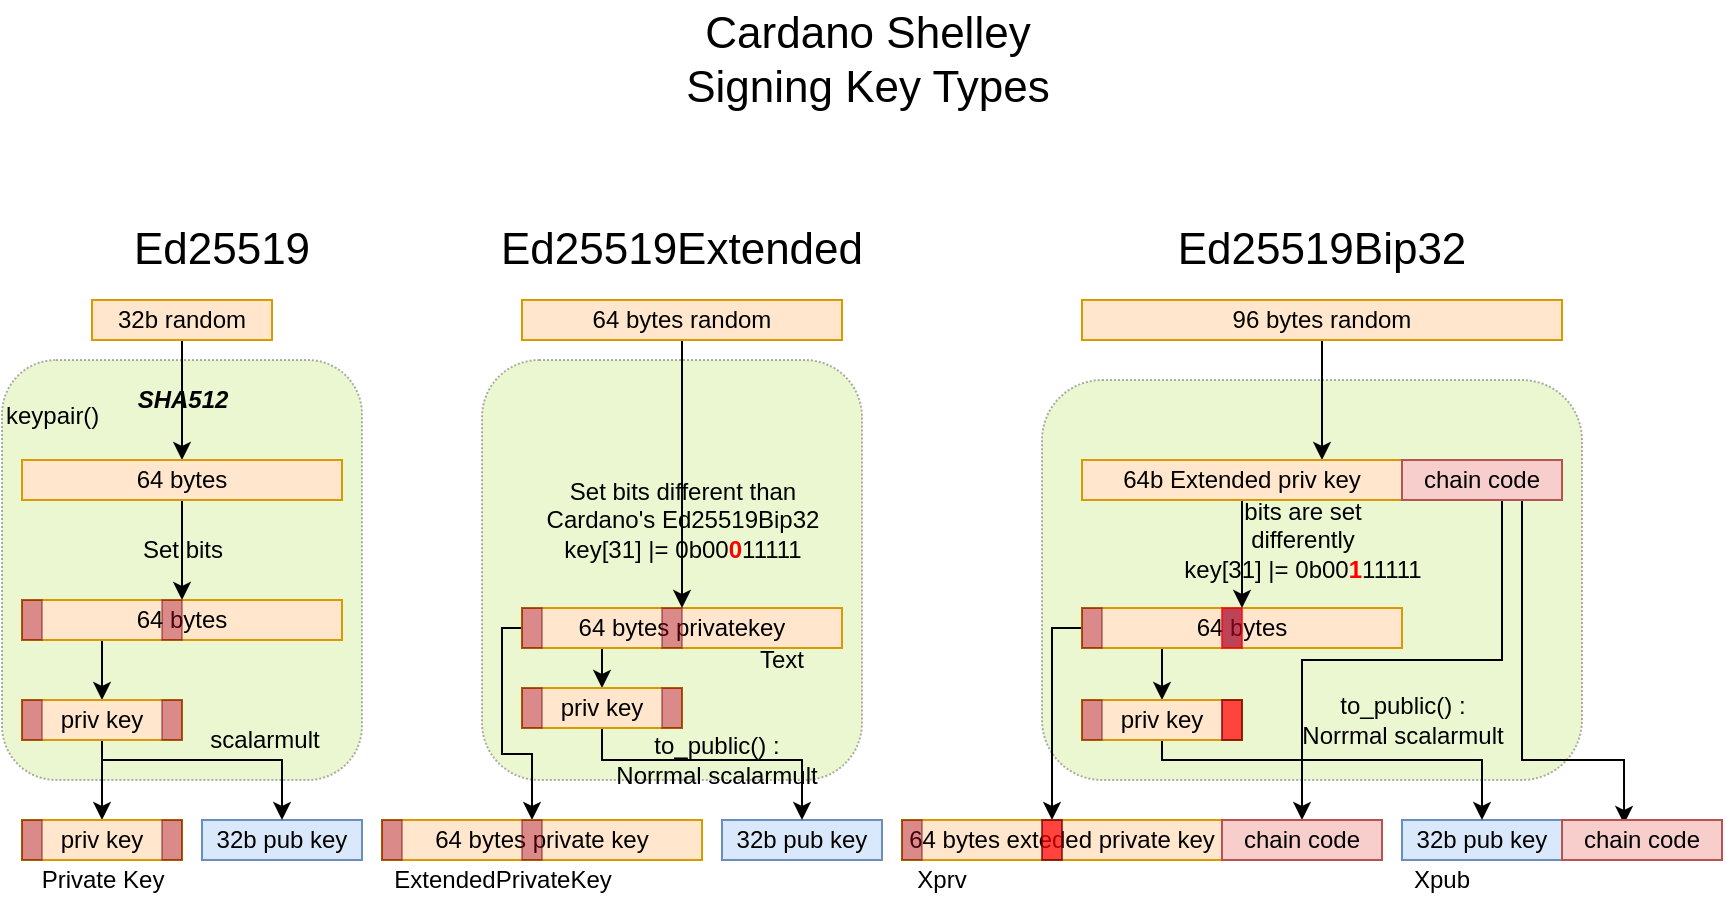 <mxfile version="13.4.0" type="github">
  <diagram id="jsM0z9PeffmMUa2pt2d3" name="Page-1">
    <mxGraphModel dx="1257" dy="599" grid="1" gridSize="10" guides="1" tooltips="1" connect="1" arrows="1" fold="1" page="1" pageScale="1" pageWidth="880" pageHeight="503" math="0" shadow="0">
      <root>
        <mxCell id="0" />
        <mxCell id="1" parent="0" />
        <mxCell id="I6ufPXRZWOeGENPabrLU-53" value="&lt;br&gt;keypair()" style="rounded=1;whiteSpace=wrap;html=1;fontSize=12;opacity=40;align=left;verticalAlign=top;dashed=1;dashPattern=1 1;fillColor=#cdeb8b;strokeColor=#36393d;" parent="1" vertex="1">
          <mxGeometry x="10" y="190" width="180" height="210" as="geometry" />
        </mxCell>
        <mxCell id="I6ufPXRZWOeGENPabrLU-59" value="" style="rounded=1;whiteSpace=wrap;html=1;fontSize=12;opacity=40;align=left;verticalAlign=top;dashed=1;dashPattern=1 1;fillColor=#cdeb8b;strokeColor=#36393d;" parent="1" vertex="1">
          <mxGeometry x="250" y="190" width="190" height="210" as="geometry" />
        </mxCell>
        <mxCell id="I6ufPXRZWOeGENPabrLU-64" value="" style="rounded=1;whiteSpace=wrap;html=1;fontSize=12;opacity=40;align=left;verticalAlign=top;dashed=1;dashPattern=1 1;fillColor=#cdeb8b;strokeColor=#36393d;" parent="1" vertex="1">
          <mxGeometry x="530" y="200" width="270" height="200" as="geometry" />
        </mxCell>
        <mxCell id="I6ufPXRZWOeGENPabrLU-17" style="edgeStyle=orthogonalEdgeStyle;rounded=0;orthogonalLoop=1;jettySize=auto;html=1;entryX=0.5;entryY=0;entryDx=0;entryDy=0;fontSize=12;" parent="1" source="I6ufPXRZWOeGENPabrLU-9" target="I6ufPXRZWOeGENPabrLU-14" edge="1">
          <mxGeometry relative="1" as="geometry">
            <Array as="points">
              <mxPoint x="310" y="344" />
              <mxPoint x="310" y="344" />
            </Array>
          </mxGeometry>
        </mxCell>
        <mxCell id="I6ufPXRZWOeGENPabrLU-63" style="edgeStyle=orthogonalEdgeStyle;rounded=0;orthogonalLoop=1;jettySize=auto;html=1;entryX=0.5;entryY=0;entryDx=0;entryDy=0;labelBackgroundColor=none;fontSize=12;" parent="1" source="I6ufPXRZWOeGENPabrLU-9" target="I6ufPXRZWOeGENPabrLU-62" edge="1">
          <mxGeometry relative="1" as="geometry">
            <Array as="points">
              <mxPoint x="260" y="324" />
              <mxPoint x="260" y="387" />
              <mxPoint x="275" y="387" />
            </Array>
          </mxGeometry>
        </mxCell>
        <mxCell id="I6ufPXRZWOeGENPabrLU-9" value="64 bytes privatekey" style="rounded=0;whiteSpace=wrap;html=1;fontSize=12;align=center;fillColor=#ffe6cc;strokeColor=#d79b00;fontStyle=0" parent="1" vertex="1">
          <mxGeometry x="270" y="314" width="160" height="20" as="geometry" />
        </mxCell>
        <mxCell id="I6ufPXRZWOeGENPabrLU-11" value="" style="rounded=0;whiteSpace=wrap;html=1;fontSize=12;align=center;fillColor=#a20025;strokeColor=#6F0000;fontColor=#ffffff;opacity=40;" parent="1" vertex="1">
          <mxGeometry x="270" y="314" width="10" height="20" as="geometry" />
        </mxCell>
        <mxCell id="I6ufPXRZWOeGENPabrLU-12" value="" style="rounded=0;whiteSpace=wrap;html=1;fontSize=12;align=center;fillColor=#a20025;strokeColor=#6F0000;fontColor=#ffffff;opacity=40;" parent="1" vertex="1">
          <mxGeometry x="340" y="314" width="10" height="20" as="geometry" />
        </mxCell>
        <mxCell id="I6ufPXRZWOeGENPabrLU-1" value="Cardano Shelley &lt;br&gt;Signing Key Types " style="text;html=1;strokeColor=none;fillColor=none;align=center;verticalAlign=middle;whiteSpace=wrap;rounded=0;fontSize=22;" parent="1" vertex="1">
          <mxGeometry x="262" y="10" width="362" height="60" as="geometry" />
        </mxCell>
        <mxCell id="I6ufPXRZWOeGENPabrLU-2" value="Ed25519" style="text;html=1;strokeColor=none;fillColor=none;align=center;verticalAlign=middle;whiteSpace=wrap;rounded=0;fontSize=22;" parent="1" vertex="1">
          <mxGeometry x="65" y="120" width="110" height="30" as="geometry" />
        </mxCell>
        <mxCell id="I6ufPXRZWOeGENPabrLU-3" value="Ed25519Extended" style="text;html=1;strokeColor=none;fillColor=none;align=center;verticalAlign=middle;whiteSpace=wrap;rounded=0;fontSize=22;" parent="1" vertex="1">
          <mxGeometry x="250" y="120" width="200" height="30" as="geometry" />
        </mxCell>
        <mxCell id="I6ufPXRZWOeGENPabrLU-4" value="Ed25519Bip32" style="text;html=1;strokeColor=none;fillColor=none;align=center;verticalAlign=middle;whiteSpace=wrap;rounded=0;fontSize=22;" parent="1" vertex="1">
          <mxGeometry x="570" y="120" width="200" height="30" as="geometry" />
        </mxCell>
        <mxCell id="I6ufPXRZWOeGENPabrLU-20" value="SHA512" style="edgeStyle=orthogonalEdgeStyle;rounded=0;orthogonalLoop=1;jettySize=auto;html=1;entryX=0.5;entryY=0;entryDx=0;entryDy=0;fontSize=12;labelBackgroundColor=none;fontStyle=3" parent="1" source="I6ufPXRZWOeGENPabrLU-5" target="I6ufPXRZWOeGENPabrLU-19" edge="1">
          <mxGeometry relative="1" as="geometry" />
        </mxCell>
        <mxCell id="I6ufPXRZWOeGENPabrLU-5" value="32b random" style="rounded=0;whiteSpace=wrap;html=1;fontSize=12;align=center;fillColor=#ffe6cc;strokeColor=#d79b00;" parent="1" vertex="1">
          <mxGeometry x="55" y="160" width="90" height="20" as="geometry" />
        </mxCell>
        <mxCell id="I6ufPXRZWOeGENPabrLU-10" value="Set bits different than &lt;br&gt;Cardano&#39;s Ed25519Bip32&lt;br&gt;key[31] |= 0b00&lt;b&gt;&lt;font color=&quot;#ff0000&quot;&gt;0&lt;/font&gt;&lt;/b&gt;11111" style="edgeStyle=orthogonalEdgeStyle;rounded=0;orthogonalLoop=1;jettySize=auto;html=1;entryX=0.5;entryY=0;entryDx=0;entryDy=0;fontSize=12;labelBackgroundColor=none;" parent="1" source="I6ufPXRZWOeGENPabrLU-6" target="I6ufPXRZWOeGENPabrLU-9" edge="1">
          <mxGeometry x="0.343" relative="1" as="geometry">
            <Array as="points">
              <mxPoint x="350" y="190" />
              <mxPoint x="350" y="190" />
            </Array>
            <mxPoint as="offset" />
          </mxGeometry>
        </mxCell>
        <mxCell id="I6ufPXRZWOeGENPabrLU-6" value="64 bytes random" style="rounded=0;whiteSpace=wrap;html=1;fontSize=12;align=center;fillColor=#ffe6cc;strokeColor=#d79b00;fontStyle=0" parent="1" vertex="1">
          <mxGeometry x="270" y="160" width="160" height="20" as="geometry" />
        </mxCell>
        <mxCell id="I6ufPXRZWOeGENPabrLU-82" style="edgeStyle=orthogonalEdgeStyle;rounded=0;orthogonalLoop=1;jettySize=auto;html=1;labelBackgroundColor=none;fontSize=12;entryX=0.75;entryY=0;entryDx=0;entryDy=0;" parent="1" source="I6ufPXRZWOeGENPabrLU-7" target="I6ufPXRZWOeGENPabrLU-80" edge="1">
          <mxGeometry relative="1" as="geometry" />
        </mxCell>
        <mxCell id="I6ufPXRZWOeGENPabrLU-7" value="96 bytes random" style="rounded=0;whiteSpace=wrap;html=1;fontSize=12;align=center;fillColor=#ffe6cc;strokeColor=#d79b00;" parent="1" vertex="1">
          <mxGeometry x="550" y="160" width="240" height="20" as="geometry" />
        </mxCell>
        <mxCell id="I6ufPXRZWOeGENPabrLU-13" value="32b pub key" style="rounded=0;whiteSpace=wrap;html=1;fontSize=12;align=center;fillColor=#dae8fc;strokeColor=#6c8ebf;fontStyle=0" parent="1" vertex="1">
          <mxGeometry x="370" y="420" width="80" height="20" as="geometry" />
        </mxCell>
        <mxCell id="I6ufPXRZWOeGENPabrLU-18" value="to_public() : &lt;br&gt;Norrmal scalarmult" style="edgeStyle=orthogonalEdgeStyle;rounded=0;orthogonalLoop=1;jettySize=auto;html=1;entryX=0.5;entryY=0;entryDx=0;entryDy=0;fontSize=12;labelBackgroundColor=none;" parent="1" source="I6ufPXRZWOeGENPabrLU-14" target="I6ufPXRZWOeGENPabrLU-13" edge="1">
          <mxGeometry relative="1" as="geometry">
            <Array as="points">
              <mxPoint x="310" y="390" />
              <mxPoint x="410" y="390" />
            </Array>
          </mxGeometry>
        </mxCell>
        <mxCell id="I6ufPXRZWOeGENPabrLU-14" value="priv key" style="rounded=0;whiteSpace=wrap;html=1;fontSize=12;align=center;fillColor=#ffe6cc;strokeColor=#d79b00;fontStyle=0" parent="1" vertex="1">
          <mxGeometry x="270" y="354" width="80" height="20" as="geometry" />
        </mxCell>
        <mxCell id="I6ufPXRZWOeGENPabrLU-15" value="" style="rounded=0;whiteSpace=wrap;html=1;fontSize=12;align=center;fillColor=#a20025;strokeColor=#6F0000;fontColor=#ffffff;opacity=40;" parent="1" vertex="1">
          <mxGeometry x="270" y="354" width="10" height="20" as="geometry" />
        </mxCell>
        <mxCell id="I6ufPXRZWOeGENPabrLU-16" value="" style="rounded=0;whiteSpace=wrap;html=1;fontSize=12;align=center;fillColor=#a20025;strokeColor=#6F0000;fontColor=#ffffff;opacity=40;" parent="1" vertex="1">
          <mxGeometry x="340" y="354" width="10" height="20" as="geometry" />
        </mxCell>
        <mxCell id="I6ufPXRZWOeGENPabrLU-45" value="Set bits" style="edgeStyle=orthogonalEdgeStyle;rounded=0;orthogonalLoop=1;jettySize=auto;html=1;entryX=1;entryY=0;entryDx=0;entryDy=0;fontSize=12;labelBackgroundColor=none;" parent="1" source="I6ufPXRZWOeGENPabrLU-19" target="I6ufPXRZWOeGENPabrLU-44" edge="1">
          <mxGeometry relative="1" as="geometry" />
        </mxCell>
        <mxCell id="I6ufPXRZWOeGENPabrLU-19" value="64 bytes" style="rounded=0;whiteSpace=wrap;html=1;fontSize=12;align=center;fillColor=#ffe6cc;strokeColor=#d79b00;fontStyle=0" parent="1" vertex="1">
          <mxGeometry x="20" y="240" width="160" height="20" as="geometry" />
        </mxCell>
        <mxCell id="I6ufPXRZWOeGENPabrLU-41" style="edgeStyle=orthogonalEdgeStyle;rounded=0;orthogonalLoop=1;jettySize=auto;html=1;entryX=0.5;entryY=0;entryDx=0;entryDy=0;fontSize=12;entryPerimeter=0;" parent="1" source="I6ufPXRZWOeGENPabrLU-42" target="I6ufPXRZWOeGENPabrLU-48" edge="1">
          <mxGeometry relative="1" as="geometry">
            <mxPoint x="60" y="350" as="targetPoint" />
            <Array as="points">
              <mxPoint x="60" y="340" />
              <mxPoint x="60" y="340" />
            </Array>
          </mxGeometry>
        </mxCell>
        <mxCell id="I6ufPXRZWOeGENPabrLU-42" value="64 bytes" style="rounded=0;whiteSpace=wrap;html=1;fontSize=12;align=center;fillColor=#ffe6cc;strokeColor=#d79b00;fontStyle=0" parent="1" vertex="1">
          <mxGeometry x="20" y="310" width="160" height="20" as="geometry" />
        </mxCell>
        <mxCell id="I6ufPXRZWOeGENPabrLU-43" value="" style="rounded=0;whiteSpace=wrap;html=1;fontSize=12;align=center;fillColor=#a20025;strokeColor=#6F0000;fontColor=#ffffff;opacity=40;" parent="1" vertex="1">
          <mxGeometry x="20" y="310" width="10" height="20" as="geometry" />
        </mxCell>
        <mxCell id="I6ufPXRZWOeGENPabrLU-44" value="" style="rounded=0;whiteSpace=wrap;html=1;fontSize=12;align=center;fillColor=#a20025;strokeColor=#6F0000;fontColor=#ffffff;opacity=40;" parent="1" vertex="1">
          <mxGeometry x="90" y="310" width="10" height="20" as="geometry" />
        </mxCell>
        <mxCell id="I6ufPXRZWOeGENPabrLU-46" value="32b pub key" style="rounded=0;whiteSpace=wrap;html=1;fontSize=12;align=center;fillColor=#dae8fc;strokeColor=#6c8ebf;fontStyle=0" parent="1" vertex="1">
          <mxGeometry x="110" y="420" width="80" height="20" as="geometry" />
        </mxCell>
        <mxCell id="I6ufPXRZWOeGENPabrLU-47" value="scalarmult" style="edgeStyle=orthogonalEdgeStyle;rounded=0;orthogonalLoop=1;jettySize=auto;html=1;entryX=0.5;entryY=0;entryDx=0;entryDy=0;fontSize=12;labelBackgroundColor=none;" parent="1" source="I6ufPXRZWOeGENPabrLU-48" target="I6ufPXRZWOeGENPabrLU-46" edge="1">
          <mxGeometry x="0.385" y="10" relative="1" as="geometry">
            <Array as="points">
              <mxPoint x="60" y="390" />
              <mxPoint x="150" y="390" />
            </Array>
            <mxPoint x="1" as="offset" />
          </mxGeometry>
        </mxCell>
        <mxCell id="I6ufPXRZWOeGENPabrLU-58" value="" style="edgeStyle=orthogonalEdgeStyle;rounded=0;orthogonalLoop=1;jettySize=auto;html=1;entryX=0.5;entryY=0;entryDx=0;entryDy=0;labelBackgroundColor=none;fontSize=12;" parent="1" source="I6ufPXRZWOeGENPabrLU-48" target="I6ufPXRZWOeGENPabrLU-55" edge="1">
          <mxGeometry x="-0.333" relative="1" as="geometry">
            <mxPoint as="offset" />
          </mxGeometry>
        </mxCell>
        <mxCell id="I6ufPXRZWOeGENPabrLU-48" value="priv key" style="rounded=0;whiteSpace=wrap;html=1;fontSize=12;align=center;fillColor=#ffe6cc;strokeColor=#d79b00;fontStyle=0" parent="1" vertex="1">
          <mxGeometry x="20" y="360" width="80" height="20" as="geometry" />
        </mxCell>
        <mxCell id="I6ufPXRZWOeGENPabrLU-49" value="" style="rounded=0;whiteSpace=wrap;html=1;fontSize=12;align=center;fillColor=#a20025;strokeColor=#6F0000;fontColor=#ffffff;opacity=40;" parent="1" vertex="1">
          <mxGeometry x="20" y="360" width="10" height="20" as="geometry" />
        </mxCell>
        <mxCell id="I6ufPXRZWOeGENPabrLU-50" value="" style="rounded=0;whiteSpace=wrap;html=1;fontSize=12;align=center;fillColor=#a20025;strokeColor=#6F0000;fontColor=#ffffff;opacity=40;" parent="1" vertex="1">
          <mxGeometry x="90" y="360" width="10" height="20" as="geometry" />
        </mxCell>
        <mxCell id="I6ufPXRZWOeGENPabrLU-55" value="priv key" style="rounded=0;whiteSpace=wrap;html=1;fontSize=12;align=center;fillColor=#ffe6cc;strokeColor=#d79b00;fontStyle=0" parent="1" vertex="1">
          <mxGeometry x="20" y="420" width="80" height="20" as="geometry" />
        </mxCell>
        <mxCell id="I6ufPXRZWOeGENPabrLU-56" value="" style="rounded=0;whiteSpace=wrap;html=1;fontSize=12;align=center;fillColor=#a20025;strokeColor=#6F0000;fontColor=#ffffff;opacity=40;" parent="1" vertex="1">
          <mxGeometry x="20" y="420" width="10" height="20" as="geometry" />
        </mxCell>
        <mxCell id="I6ufPXRZWOeGENPabrLU-57" value="" style="rounded=0;whiteSpace=wrap;html=1;fontSize=12;align=center;fillColor=#a20025;strokeColor=#6F0000;fontColor=#ffffff;opacity=40;" parent="1" vertex="1">
          <mxGeometry x="90" y="420" width="10" height="20" as="geometry" />
        </mxCell>
        <mxCell id="I6ufPXRZWOeGENPabrLU-60" value="64 bytes private key" style="rounded=0;whiteSpace=wrap;html=1;fontSize=12;align=center;fillColor=#ffe6cc;strokeColor=#d79b00;fontStyle=0" parent="1" vertex="1">
          <mxGeometry x="200" y="420" width="160" height="20" as="geometry" />
        </mxCell>
        <mxCell id="I6ufPXRZWOeGENPabrLU-61" value="" style="rounded=0;whiteSpace=wrap;html=1;fontSize=12;align=center;fillColor=#a20025;strokeColor=#6F0000;fontColor=#ffffff;opacity=40;" parent="1" vertex="1">
          <mxGeometry x="200" y="420" width="10" height="20" as="geometry" />
        </mxCell>
        <mxCell id="I6ufPXRZWOeGENPabrLU-62" value="" style="rounded=0;whiteSpace=wrap;html=1;fontSize=12;align=center;fillColor=#a20025;strokeColor=#6F0000;fontColor=#ffffff;opacity=40;" parent="1" vertex="1">
          <mxGeometry x="270" y="420" width="10" height="20" as="geometry" />
        </mxCell>
        <mxCell id="I6ufPXRZWOeGENPabrLU-65" style="edgeStyle=orthogonalEdgeStyle;rounded=0;orthogonalLoop=1;jettySize=auto;html=1;entryX=0.5;entryY=0;entryDx=0;entryDy=0;fontSize=12;" parent="1" source="I6ufPXRZWOeGENPabrLU-67" target="I6ufPXRZWOeGENPabrLU-72" edge="1">
          <mxGeometry relative="1" as="geometry">
            <Array as="points">
              <mxPoint x="590" y="350" />
              <mxPoint x="590" y="350" />
            </Array>
          </mxGeometry>
        </mxCell>
        <mxCell id="I6ufPXRZWOeGENPabrLU-66" style="edgeStyle=orthogonalEdgeStyle;rounded=0;orthogonalLoop=1;jettySize=auto;html=1;entryX=0.5;entryY=0;entryDx=0;entryDy=0;labelBackgroundColor=none;fontSize=12;" parent="1" source="I6ufPXRZWOeGENPabrLU-67" target="I6ufPXRZWOeGENPabrLU-77" edge="1">
          <mxGeometry relative="1" as="geometry">
            <Array as="points">
              <mxPoint x="535" y="324" />
            </Array>
          </mxGeometry>
        </mxCell>
        <mxCell id="I6ufPXRZWOeGENPabrLU-67" value="64 bytes" style="rounded=0;whiteSpace=wrap;html=1;fontSize=12;align=center;fillColor=#ffe6cc;strokeColor=#d79b00;fontStyle=0" parent="1" vertex="1">
          <mxGeometry x="550" y="314" width="160" height="20" as="geometry" />
        </mxCell>
        <mxCell id="I6ufPXRZWOeGENPabrLU-68" value="" style="rounded=0;whiteSpace=wrap;html=1;fontSize=12;align=center;fillColor=#a20025;strokeColor=#6F0000;fontColor=#ffffff;opacity=40;" parent="1" vertex="1">
          <mxGeometry x="550" y="314" width="10" height="20" as="geometry" />
        </mxCell>
        <mxCell id="I6ufPXRZWOeGENPabrLU-70" value="32b pub key" style="rounded=0;whiteSpace=wrap;html=1;fontSize=12;align=center;fillColor=#dae8fc;strokeColor=#6c8ebf;fontStyle=0" parent="1" vertex="1">
          <mxGeometry x="710" y="420" width="80" height="20" as="geometry" />
        </mxCell>
        <mxCell id="I6ufPXRZWOeGENPabrLU-71" value="to_public() : &lt;br&gt;Norrmal scalarmult" style="edgeStyle=orthogonalEdgeStyle;rounded=0;orthogonalLoop=1;jettySize=auto;html=1;entryX=0.5;entryY=0;entryDx=0;entryDy=0;fontSize=12;labelBackgroundColor=none;" parent="1" source="I6ufPXRZWOeGENPabrLU-72" target="I6ufPXRZWOeGENPabrLU-70" edge="1">
          <mxGeometry x="0.3" y="20" relative="1" as="geometry">
            <Array as="points">
              <mxPoint x="590" y="390" />
              <mxPoint x="750" y="390" />
            </Array>
            <mxPoint as="offset" />
          </mxGeometry>
        </mxCell>
        <mxCell id="I6ufPXRZWOeGENPabrLU-72" value="priv key" style="rounded=0;whiteSpace=wrap;html=1;fontSize=12;align=center;fillColor=#ffe6cc;strokeColor=#d79b00;fontStyle=0" parent="1" vertex="1">
          <mxGeometry x="550" y="360" width="80" height="20" as="geometry" />
        </mxCell>
        <mxCell id="I6ufPXRZWOeGENPabrLU-73" value="" style="rounded=0;whiteSpace=wrap;html=1;fontSize=12;align=center;fillColor=#a20025;strokeColor=#6F0000;fontColor=#ffffff;opacity=40;" parent="1" vertex="1">
          <mxGeometry x="550" y="360" width="10" height="20" as="geometry" />
        </mxCell>
        <mxCell id="I6ufPXRZWOeGENPabrLU-74" value="" style="rounded=0;whiteSpace=wrap;html=1;fontSize=12;align=center;strokeColor=#6F0000;fontColor=#ffffff;opacity=70;fillColor=#FF0000;" parent="1" vertex="1">
          <mxGeometry x="620" y="360" width="10" height="20" as="geometry" />
        </mxCell>
        <mxCell id="I6ufPXRZWOeGENPabrLU-75" value="64 bytes exteded private key" style="rounded=0;whiteSpace=wrap;html=1;fontSize=12;align=center;fillColor=#ffe6cc;strokeColor=#d79b00;fontStyle=0" parent="1" vertex="1">
          <mxGeometry x="460" y="420" width="160" height="20" as="geometry" />
        </mxCell>
        <mxCell id="I6ufPXRZWOeGENPabrLU-76" value="" style="rounded=0;whiteSpace=wrap;html=1;fontSize=12;align=center;fillColor=#a20025;strokeColor=#6F0000;fontColor=#ffffff;opacity=40;" parent="1" vertex="1">
          <mxGeometry x="460" y="420" width="10" height="20" as="geometry" />
        </mxCell>
        <mxCell id="I6ufPXRZWOeGENPabrLU-77" value="" style="rounded=0;whiteSpace=wrap;html=1;fontSize=12;align=center;strokeColor=#6F0000;fontColor=#ffffff;opacity=70;fillColor=#FF0000;" parent="1" vertex="1">
          <mxGeometry x="530" y="420" width="10" height="20" as="geometry" />
        </mxCell>
        <mxCell id="I6ufPXRZWOeGENPabrLU-94" value="bits are set &lt;br&gt;differently&lt;br&gt;key[31] |= 0b00&lt;b&gt;&lt;font color=&quot;#ff0000&quot;&gt;1&lt;/font&gt;&lt;/b&gt;11111" style="edgeStyle=orthogonalEdgeStyle;rounded=0;orthogonalLoop=1;jettySize=auto;html=1;entryX=0.5;entryY=0;entryDx=0;entryDy=0;labelBackgroundColor=none;fontSize=12;" parent="1" source="I6ufPXRZWOeGENPabrLU-80" target="I6ufPXRZWOeGENPabrLU-67" edge="1">
          <mxGeometry x="-0.259" y="30" relative="1" as="geometry">
            <mxPoint as="offset" />
          </mxGeometry>
        </mxCell>
        <mxCell id="I6ufPXRZWOeGENPabrLU-80" value="64b Extended priv key" style="rounded=0;whiteSpace=wrap;html=1;fontSize=12;align=center;fillColor=#ffe6cc;strokeColor=#d79b00;" parent="1" vertex="1">
          <mxGeometry x="550" y="240" width="160" height="20" as="geometry" />
        </mxCell>
        <mxCell id="I6ufPXRZWOeGENPabrLU-87" style="edgeStyle=orthogonalEdgeStyle;rounded=0;orthogonalLoop=1;jettySize=auto;html=1;entryX=0.388;entryY=0.1;entryDx=0;entryDy=0;entryPerimeter=0;labelBackgroundColor=none;fontSize=12;" parent="1" source="I6ufPXRZWOeGENPabrLU-81" target="I6ufPXRZWOeGENPabrLU-86" edge="1">
          <mxGeometry relative="1" as="geometry">
            <Array as="points">
              <mxPoint x="770" y="390" />
              <mxPoint x="821" y="390" />
            </Array>
          </mxGeometry>
        </mxCell>
        <mxCell id="I6ufPXRZWOeGENPabrLU-88" style="edgeStyle=orthogonalEdgeStyle;rounded=0;orthogonalLoop=1;jettySize=auto;html=1;entryX=0.5;entryY=0;entryDx=0;entryDy=0;labelBackgroundColor=none;fontSize=12;" parent="1" source="I6ufPXRZWOeGENPabrLU-81" target="I6ufPXRZWOeGENPabrLU-90" edge="1">
          <mxGeometry relative="1" as="geometry">
            <Array as="points">
              <mxPoint x="760" y="340" />
              <mxPoint x="660" y="340" />
            </Array>
          </mxGeometry>
        </mxCell>
        <mxCell id="I6ufPXRZWOeGENPabrLU-81" value="chain code" style="rounded=0;whiteSpace=wrap;html=1;fontSize=12;align=center;fillColor=#f8cecc;strokeColor=#b85450;" parent="1" vertex="1">
          <mxGeometry x="710" y="240" width="80" height="20" as="geometry" />
        </mxCell>
        <mxCell id="I6ufPXRZWOeGENPabrLU-86" value="chain code" style="rounded=0;whiteSpace=wrap;html=1;fontSize=12;align=center;fillColor=#f8cecc;strokeColor=#b85450;" parent="1" vertex="1">
          <mxGeometry x="790" y="420" width="80" height="20" as="geometry" />
        </mxCell>
        <mxCell id="I6ufPXRZWOeGENPabrLU-90" value="chain code" style="rounded=0;whiteSpace=wrap;html=1;fontSize=12;align=center;fillColor=#f8cecc;strokeColor=#b85450;" parent="1" vertex="1">
          <mxGeometry x="620" y="420" width="80" height="20" as="geometry" />
        </mxCell>
        <mxCell id="I6ufPXRZWOeGENPabrLU-95" value="Text" style="text;html=1;strokeColor=none;fillColor=none;align=center;verticalAlign=middle;whiteSpace=wrap;rounded=0;dashed=1;dashPattern=1 1;labelBackgroundColor=none;fontSize=12;opacity=40;" parent="1" vertex="1">
          <mxGeometry x="380" y="330" width="40" height="20" as="geometry" />
        </mxCell>
        <mxCell id="I6ufPXRZWOeGENPabrLU-96" value="ExtendedPrivateKey" style="text;html=1;align=center;verticalAlign=middle;resizable=0;points=[];autosize=1;fontSize=12;" parent="1" vertex="1">
          <mxGeometry x="200" y="440" width="120" height="20" as="geometry" />
        </mxCell>
        <mxCell id="I6ufPXRZWOeGENPabrLU-97" value="Private Key" style="text;html=1;align=center;verticalAlign=middle;resizable=0;points=[];autosize=1;fontSize=12;" parent="1" vertex="1">
          <mxGeometry x="20" y="440" width="80" height="20" as="geometry" />
        </mxCell>
        <mxCell id="I6ufPXRZWOeGENPabrLU-98" value="Xprv" style="text;html=1;strokeColor=none;fillColor=none;align=center;verticalAlign=middle;whiteSpace=wrap;rounded=0;dashed=1;dashPattern=1 1;labelBackgroundColor=none;fontSize=12;opacity=40;" parent="1" vertex="1">
          <mxGeometry x="460" y="440" width="40" height="20" as="geometry" />
        </mxCell>
        <mxCell id="I6ufPXRZWOeGENPabrLU-99" value="Xpub" style="text;html=1;strokeColor=none;fillColor=none;align=center;verticalAlign=middle;whiteSpace=wrap;rounded=0;dashed=1;dashPattern=1 1;labelBackgroundColor=none;fontSize=12;opacity=40;" parent="1" vertex="1">
          <mxGeometry x="710" y="440" width="40" height="20" as="geometry" />
        </mxCell>
        <mxCell id="I6ufPXRZWOeGENPabrLU-69" value="" style="rounded=0;whiteSpace=wrap;html=1;fontSize=12;align=center;fillColor=#a20025;fontColor=#ffffff;opacity=70;strokeColor=#FF0000;" parent="1" vertex="1">
          <mxGeometry x="620" y="314" width="10" height="20" as="geometry" />
        </mxCell>
      </root>
    </mxGraphModel>
  </diagram>
</mxfile>
